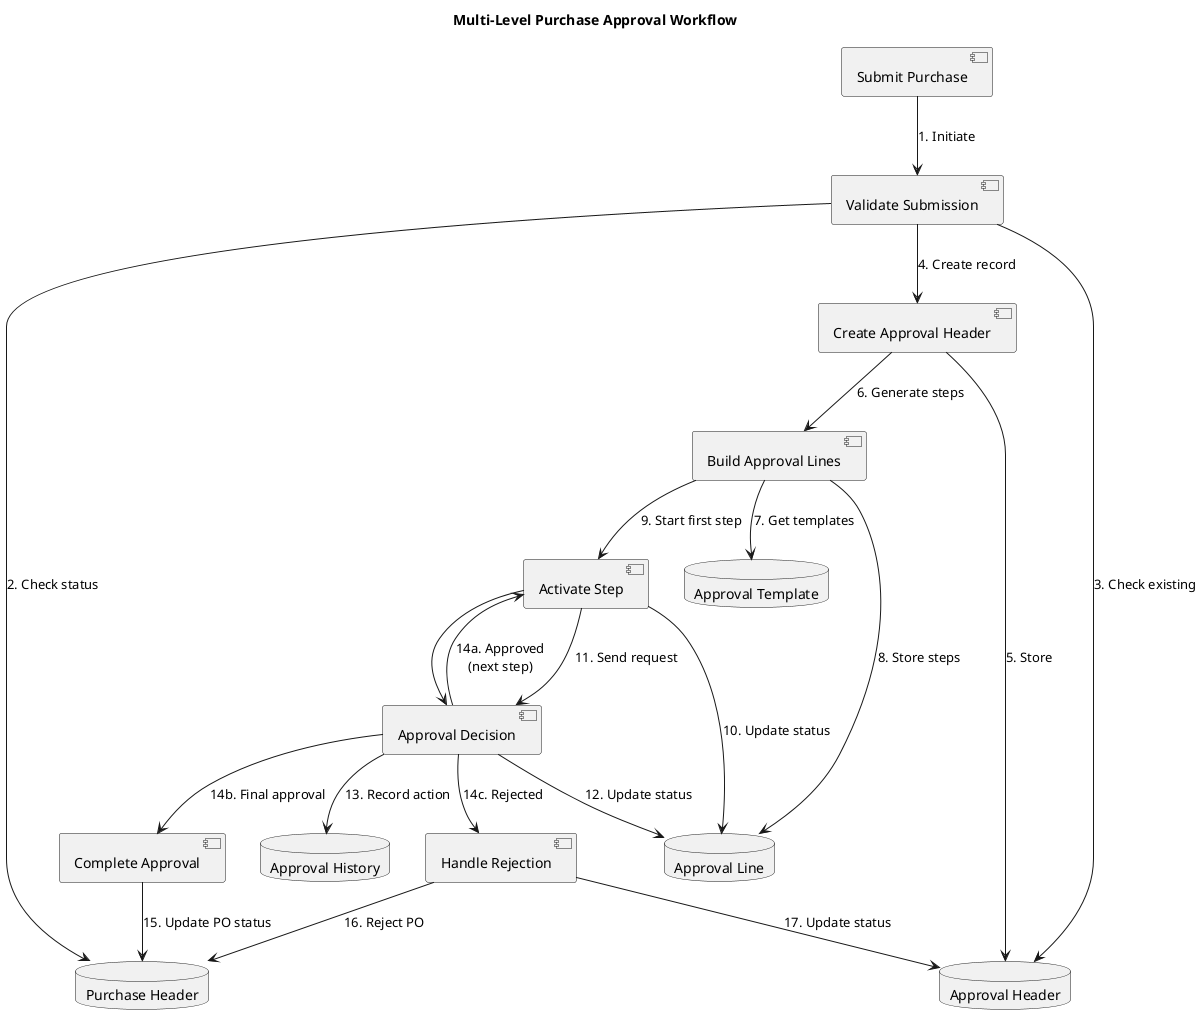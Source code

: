 @startuml Purchase Approval Workflow

title Multi-Level Purchase Approval Workflow

component "Submit Purchase" as submit
component "Validate Submission" as validate
component "Create Approval Header" as create_header
component "Build Approval Lines" as build_lines
component "Activate Step" as activate_step
component "Approval Decision" as approval_decision
component "Complete Approval" as complete_approval
component "Handle Rejection" as handle_rejection

database "Purchase Header" as purchase_db
database "Approval Template" as template_db
database "Approval Header" as header_db
database "Approval Line" as line_db
database "Approval History" as history_db

submit --> validate : "1. Initiate"
validate --> purchase_db : "2. Check status"
validate --> header_db : "3. Check existing"

validate --> create_header : "4. Create record"
create_header --> header_db : "5. Store"

create_header --> build_lines : "6. Generate steps"
build_lines --> template_db : "7. Get templates"
build_lines --> line_db : "8. Store steps"

build_lines --> activate_step : "9. Start first step"
activate_step --> line_db : "10. Update status"
activate_step --> approval_decision : "11. Send request"

approval_decision --> line_db : "12. Update status"
approval_decision --> history_db : "13. Record action"

approval_decision --> activate_step : "14a. Approved\n(next step)" 
activate_step --> approval_decision

approval_decision --> complete_approval : "14b. Final approval"
complete_approval --> purchase_db : "15. Update PO status"

approval_decision --> handle_rejection : "14c. Rejected"
handle_rejection --> purchase_db : "16. Reject PO"
handle_rejection --> header_db : "17. Update status"

@enduml